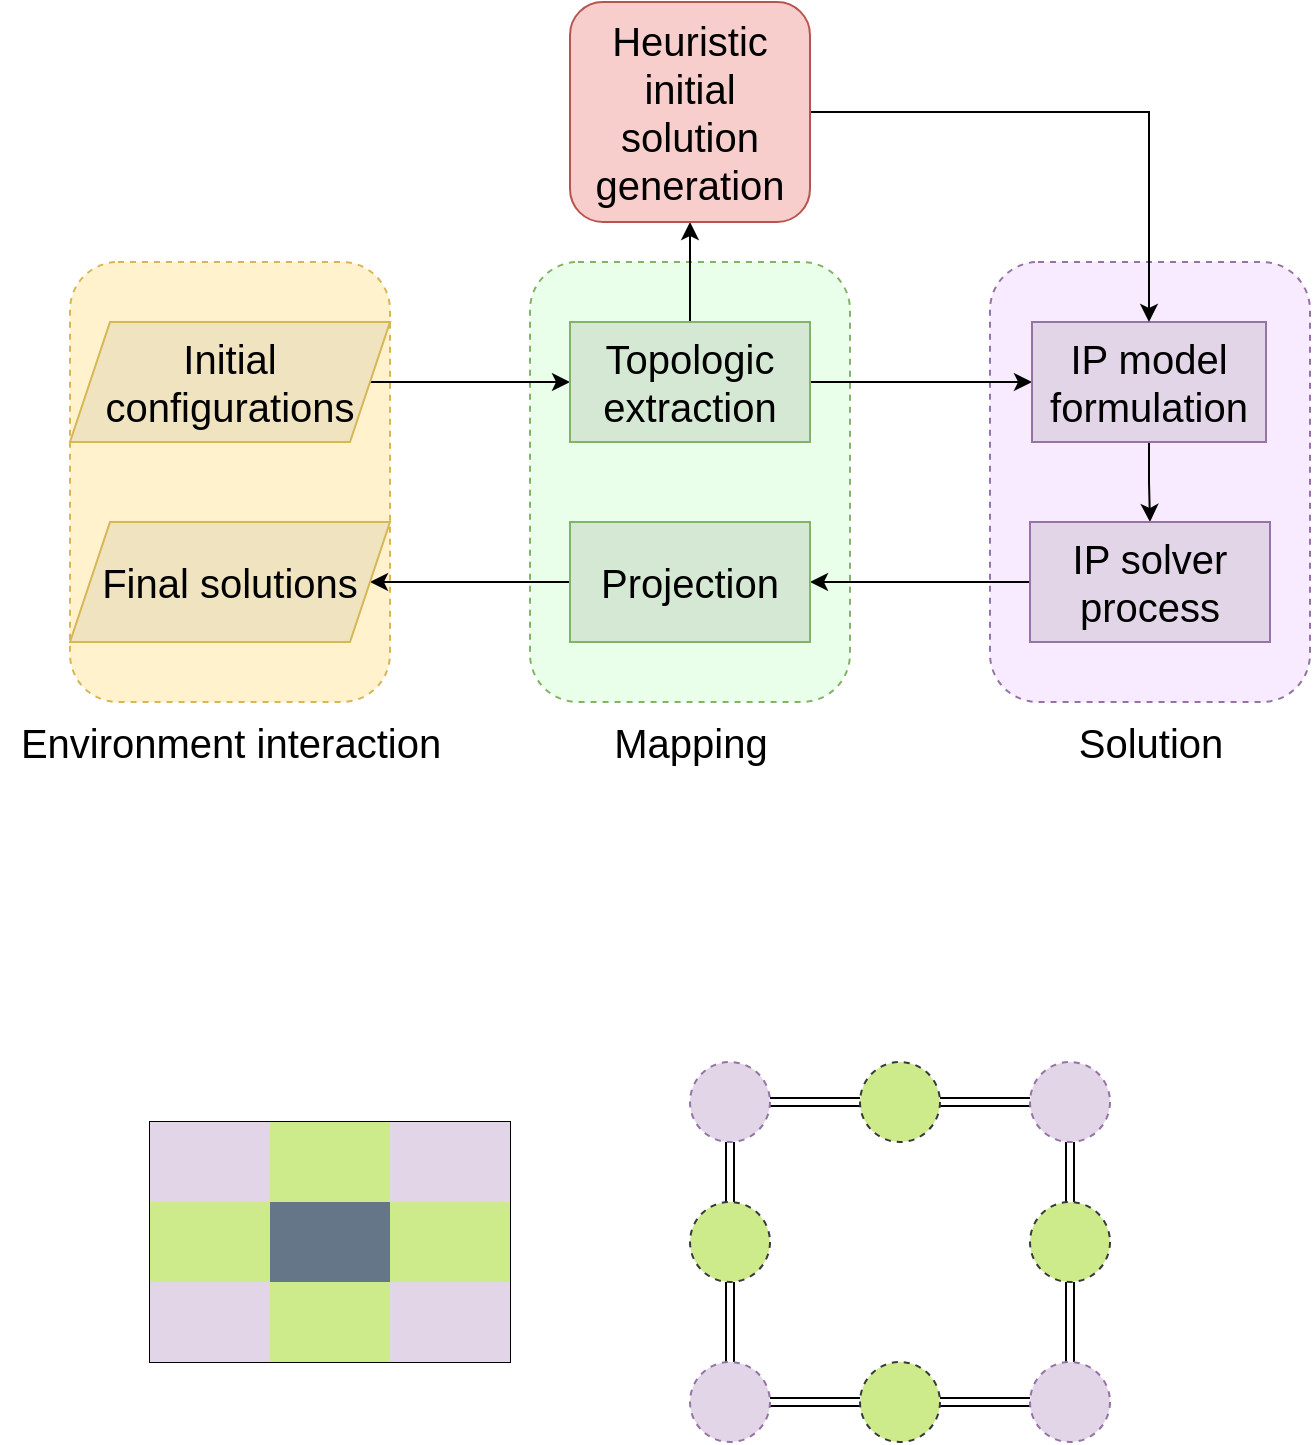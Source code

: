 <mxfile version="14.5.3" type="github">
  <diagram id="I2StB4HqvmvGapNNE5oy" name="Page-1">
    <mxGraphModel dx="1176" dy="695" grid="1" gridSize="10" guides="1" tooltips="1" connect="1" arrows="1" fold="1" page="1" pageScale="1" pageWidth="827" pageHeight="1169" math="0" shadow="0">
      <root>
        <mxCell id="0" />
        <mxCell id="1" parent="0" />
        <mxCell id="PMEJsE3CoTqAWys0NIsd-23" value="" style="rounded=1;whiteSpace=wrap;html=1;strokeColor=#d6b656;fillColor=#FFF2CC;dashed=1;" vertex="1" parent="1">
          <mxGeometry x="120" y="290" width="160" height="220" as="geometry" />
        </mxCell>
        <mxCell id="PMEJsE3CoTqAWys0NIsd-22" value="" style="rounded=1;whiteSpace=wrap;html=1;strokeColor=#9673a6;fillColor=#F8EBFF;dashed=1;" vertex="1" parent="1">
          <mxGeometry x="580" y="290" width="160" height="220" as="geometry" />
        </mxCell>
        <mxCell id="PMEJsE3CoTqAWys0NIsd-20" value="" style="rounded=1;whiteSpace=wrap;html=1;strokeColor=#82b366;fillColor=#EAFFE9;dashed=1;" vertex="1" parent="1">
          <mxGeometry x="350" y="290" width="160" height="220" as="geometry" />
        </mxCell>
        <mxCell id="PMEJsE3CoTqAWys0NIsd-4" style="edgeStyle=orthogonalEdgeStyle;rounded=0;orthogonalLoop=1;jettySize=auto;html=1;exitX=1;exitY=0.5;exitDx=0;exitDy=0;entryX=0;entryY=0.5;entryDx=0;entryDy=0;" edge="1" parent="1" source="PMEJsE3CoTqAWys0NIsd-5" target="PMEJsE3CoTqAWys0NIsd-2">
          <mxGeometry relative="1" as="geometry">
            <mxPoint x="330" y="350" as="sourcePoint" />
          </mxGeometry>
        </mxCell>
        <mxCell id="PMEJsE3CoTqAWys0NIsd-7" value="" style="edgeStyle=orthogonalEdgeStyle;rounded=0;orthogonalLoop=1;jettySize=auto;html=1;" edge="1" parent="1" source="PMEJsE3CoTqAWys0NIsd-2" target="PMEJsE3CoTqAWys0NIsd-6">
          <mxGeometry relative="1" as="geometry" />
        </mxCell>
        <mxCell id="PMEJsE3CoTqAWys0NIsd-10" value="" style="edgeStyle=orthogonalEdgeStyle;rounded=0;orthogonalLoop=1;jettySize=auto;html=1;" edge="1" parent="1" source="PMEJsE3CoTqAWys0NIsd-2">
          <mxGeometry relative="1" as="geometry">
            <mxPoint x="430" y="270" as="targetPoint" />
          </mxGeometry>
        </mxCell>
        <mxCell id="PMEJsE3CoTqAWys0NIsd-2" value="&lt;font style=&quot;font-size: 20px&quot;&gt;Topologic extraction&lt;/font&gt;" style="rounded=0;whiteSpace=wrap;html=1;fillColor=#d5e8d4;strokeColor=#82b366;" vertex="1" parent="1">
          <mxGeometry x="370" y="320" width="120" height="60" as="geometry" />
        </mxCell>
        <mxCell id="PMEJsE3CoTqAWys0NIsd-5" value="&lt;font style=&quot;font-size: 20px&quot;&gt;Initial configurations&lt;/font&gt;" style="shape=parallelogram;perimeter=parallelogramPerimeter;whiteSpace=wrap;html=1;fixedSize=1;strokeColor=#d6b656;fillColor=#F0E3C0;" vertex="1" parent="1">
          <mxGeometry x="120" y="320" width="160" height="60" as="geometry" />
        </mxCell>
        <mxCell id="PMEJsE3CoTqAWys0NIsd-13" value="" style="edgeStyle=orthogonalEdgeStyle;rounded=0;orthogonalLoop=1;jettySize=auto;html=1;" edge="1" parent="1" source="PMEJsE3CoTqAWys0NIsd-6" target="PMEJsE3CoTqAWys0NIsd-12">
          <mxGeometry relative="1" as="geometry" />
        </mxCell>
        <mxCell id="PMEJsE3CoTqAWys0NIsd-6" value="&lt;font style=&quot;font-size: 20px&quot;&gt;IP model formulation&lt;/font&gt;" style="rounded=0;whiteSpace=wrap;html=1;fillColor=#e1d5e7;strokeColor=#9673a6;" vertex="1" parent="1">
          <mxGeometry x="601" y="320" width="117" height="60" as="geometry" />
        </mxCell>
        <mxCell id="PMEJsE3CoTqAWys0NIsd-11" style="edgeStyle=orthogonalEdgeStyle;rounded=0;orthogonalLoop=1;jettySize=auto;html=1;exitX=1;exitY=0.5;exitDx=0;exitDy=0;entryX=0.5;entryY=0;entryDx=0;entryDy=0;" edge="1" parent="1" source="PMEJsE3CoTqAWys0NIsd-19" target="PMEJsE3CoTqAWys0NIsd-6">
          <mxGeometry relative="1" as="geometry">
            <mxPoint x="490" y="240" as="sourcePoint" />
          </mxGeometry>
        </mxCell>
        <mxCell id="PMEJsE3CoTqAWys0NIsd-18" value="" style="edgeStyle=orthogonalEdgeStyle;rounded=0;orthogonalLoop=1;jettySize=auto;html=1;" edge="1" parent="1" source="PMEJsE3CoTqAWys0NIsd-12" target="PMEJsE3CoTqAWys0NIsd-14">
          <mxGeometry relative="1" as="geometry" />
        </mxCell>
        <mxCell id="PMEJsE3CoTqAWys0NIsd-12" value="&lt;font style=&quot;font-size: 20px&quot;&gt;IP solver process&lt;/font&gt;" style="whiteSpace=wrap;html=1;rounded=0;fillColor=#e1d5e7;strokeColor=#9673a6;" vertex="1" parent="1">
          <mxGeometry x="600" y="420" width="120" height="60" as="geometry" />
        </mxCell>
        <mxCell id="PMEJsE3CoTqAWys0NIsd-17" value="" style="edgeStyle=orthogonalEdgeStyle;rounded=0;orthogonalLoop=1;jettySize=auto;html=1;" edge="1" parent="1" source="PMEJsE3CoTqAWys0NIsd-14" target="PMEJsE3CoTqAWys0NIsd-16">
          <mxGeometry relative="1" as="geometry" />
        </mxCell>
        <mxCell id="PMEJsE3CoTqAWys0NIsd-14" value="&lt;font style=&quot;font-size: 20px&quot;&gt;Projection&lt;/font&gt;" style="whiteSpace=wrap;html=1;rounded=0;fillColor=#d5e8d4;strokeColor=#82b366;" vertex="1" parent="1">
          <mxGeometry x="370" y="420" width="120" height="60" as="geometry" />
        </mxCell>
        <mxCell id="PMEJsE3CoTqAWys0NIsd-16" value="&lt;font style=&quot;font-size: 20px&quot;&gt;Final solutions&lt;/font&gt;" style="shape=parallelogram;perimeter=parallelogramPerimeter;whiteSpace=wrap;html=1;fixedSize=1;rounded=0;strokeColor=#d6b656;fillColor=#F0E3C0;" vertex="1" parent="1">
          <mxGeometry x="120" y="420" width="160" height="60" as="geometry" />
        </mxCell>
        <mxCell id="PMEJsE3CoTqAWys0NIsd-19" value="&lt;span&gt;&lt;font style=&quot;font-size: 20px&quot;&gt;Heuristic initial solution generation&lt;/font&gt;&lt;/span&gt;" style="rounded=1;whiteSpace=wrap;html=1;fillColor=#f8cecc;strokeColor=#b85450;" vertex="1" parent="1">
          <mxGeometry x="370" y="160" width="120" height="110" as="geometry" />
        </mxCell>
        <mxCell id="PMEJsE3CoTqAWys0NIsd-24" value="&lt;font style=&quot;font-size: 20px&quot;&gt;Environment interaction&lt;/font&gt;" style="text;html=1;align=center;verticalAlign=middle;resizable=0;points=[];autosize=1;" vertex="1" parent="1">
          <mxGeometry x="85" y="520" width="230" height="20" as="geometry" />
        </mxCell>
        <mxCell id="PMEJsE3CoTqAWys0NIsd-25" value="&lt;font style=&quot;font-size: 20px&quot;&gt;Mapping&lt;/font&gt;" style="text;html=1;align=center;verticalAlign=middle;resizable=0;points=[];autosize=1;" vertex="1" parent="1">
          <mxGeometry x="385" y="520" width="90" height="20" as="geometry" />
        </mxCell>
        <mxCell id="PMEJsE3CoTqAWys0NIsd-26" value="&lt;font style=&quot;font-size: 20px&quot;&gt;Solution&lt;/font&gt;" style="text;html=1;align=center;verticalAlign=middle;resizable=0;points=[];autosize=1;" vertex="1" parent="1">
          <mxGeometry x="615" y="520" width="90" height="20" as="geometry" />
        </mxCell>
        <mxCell id="PMEJsE3CoTqAWys0NIsd-29" value="" style="edgeStyle=orthogonalEdgeStyle;rounded=0;orthogonalLoop=1;jettySize=auto;html=1;shape=link;" edge="1" parent="1" source="PMEJsE3CoTqAWys0NIsd-27" target="PMEJsE3CoTqAWys0NIsd-28">
          <mxGeometry relative="1" as="geometry" />
        </mxCell>
        <mxCell id="PMEJsE3CoTqAWys0NIsd-27" value="" style="ellipse;whiteSpace=wrap;html=1;aspect=fixed;dashed=1;fillColor=#e1d5e7;strokeColor=#9673a6;" vertex="1" parent="1">
          <mxGeometry x="430" y="690" width="40" height="40" as="geometry" />
        </mxCell>
        <mxCell id="PMEJsE3CoTqAWys0NIsd-31" value="" style="edgeStyle=orthogonalEdgeStyle;rounded=0;orthogonalLoop=1;jettySize=auto;html=1;shape=link;" edge="1" parent="1" source="PMEJsE3CoTqAWys0NIsd-28" target="PMEJsE3CoTqAWys0NIsd-30">
          <mxGeometry relative="1" as="geometry" />
        </mxCell>
        <mxCell id="PMEJsE3CoTqAWys0NIsd-28" value="" style="ellipse;whiteSpace=wrap;html=1;aspect=fixed;dashed=1;fillColor=#cdeb8b;strokeColor=#36393d;" vertex="1" parent="1">
          <mxGeometry x="515" y="690" width="40" height="40" as="geometry" />
        </mxCell>
        <mxCell id="PMEJsE3CoTqAWys0NIsd-33" value="" style="edgeStyle=orthogonalEdgeStyle;rounded=0;orthogonalLoop=1;jettySize=auto;html=1;shape=link;" edge="1" parent="1" source="PMEJsE3CoTqAWys0NIsd-30" target="PMEJsE3CoTqAWys0NIsd-32">
          <mxGeometry relative="1" as="geometry" />
        </mxCell>
        <mxCell id="PMEJsE3CoTqAWys0NIsd-30" value="" style="ellipse;whiteSpace=wrap;html=1;aspect=fixed;dashed=1;fillColor=#e1d5e7;strokeColor=#9673a6;" vertex="1" parent="1">
          <mxGeometry x="600" y="690" width="40" height="40" as="geometry" />
        </mxCell>
        <mxCell id="PMEJsE3CoTqAWys0NIsd-35" value="" style="edgeStyle=orthogonalEdgeStyle;rounded=0;orthogonalLoop=1;jettySize=auto;html=1;shape=link;" edge="1" parent="1" source="PMEJsE3CoTqAWys0NIsd-32" target="PMEJsE3CoTqAWys0NIsd-34">
          <mxGeometry relative="1" as="geometry" />
        </mxCell>
        <mxCell id="PMEJsE3CoTqAWys0NIsd-32" value="" style="ellipse;whiteSpace=wrap;html=1;aspect=fixed;dashed=1;fillColor=#cdeb8b;strokeColor=#36393d;" vertex="1" parent="1">
          <mxGeometry x="600" y="760" width="40" height="40" as="geometry" />
        </mxCell>
        <mxCell id="PMEJsE3CoTqAWys0NIsd-37" value="" style="edgeStyle=orthogonalEdgeStyle;rounded=0;orthogonalLoop=1;jettySize=auto;html=1;shape=link;" edge="1" parent="1" source="PMEJsE3CoTqAWys0NIsd-34" target="PMEJsE3CoTqAWys0NIsd-36">
          <mxGeometry relative="1" as="geometry" />
        </mxCell>
        <mxCell id="PMEJsE3CoTqAWys0NIsd-34" value="" style="ellipse;whiteSpace=wrap;html=1;aspect=fixed;dashed=1;fillColor=#e1d5e7;strokeColor=#9673a6;" vertex="1" parent="1">
          <mxGeometry x="600" y="840" width="40" height="40" as="geometry" />
        </mxCell>
        <mxCell id="PMEJsE3CoTqAWys0NIsd-39" value="" style="edgeStyle=orthogonalEdgeStyle;rounded=0;orthogonalLoop=1;jettySize=auto;html=1;shape=link;" edge="1" parent="1" source="PMEJsE3CoTqAWys0NIsd-36" target="PMEJsE3CoTqAWys0NIsd-38">
          <mxGeometry relative="1" as="geometry" />
        </mxCell>
        <mxCell id="PMEJsE3CoTqAWys0NIsd-36" value="" style="ellipse;whiteSpace=wrap;html=1;aspect=fixed;dashed=1;fillColor=#cdeb8b;strokeColor=#36393d;" vertex="1" parent="1">
          <mxGeometry x="515" y="840" width="40" height="40" as="geometry" />
        </mxCell>
        <mxCell id="PMEJsE3CoTqAWys0NIsd-40" value="" style="edgeStyle=orthogonalEdgeStyle;rounded=0;orthogonalLoop=1;jettySize=auto;html=1;shape=link;" edge="1" parent="1" source="PMEJsE3CoTqAWys0NIsd-38">
          <mxGeometry relative="1" as="geometry">
            <mxPoint x="450" y="800" as="targetPoint" />
          </mxGeometry>
        </mxCell>
        <mxCell id="PMEJsE3CoTqAWys0NIsd-38" value="" style="ellipse;whiteSpace=wrap;html=1;aspect=fixed;dashed=1;fillColor=#e1d5e7;strokeColor=#9673a6;" vertex="1" parent="1">
          <mxGeometry x="430" y="840" width="40" height="40" as="geometry" />
        </mxCell>
        <mxCell id="PMEJsE3CoTqAWys0NIsd-42" value="" style="edgeStyle=orthogonalEdgeStyle;rounded=0;orthogonalLoop=1;jettySize=auto;html=1;shape=link;" edge="1" parent="1" source="PMEJsE3CoTqAWys0NIsd-41" target="PMEJsE3CoTqAWys0NIsd-27">
          <mxGeometry relative="1" as="geometry" />
        </mxCell>
        <mxCell id="PMEJsE3CoTqAWys0NIsd-41" value="" style="ellipse;whiteSpace=wrap;html=1;aspect=fixed;dashed=1;fillColor=#cdeb8b;strokeColor=#36393d;" vertex="1" parent="1">
          <mxGeometry x="430" y="760" width="40" height="40" as="geometry" />
        </mxCell>
        <mxCell id="PMEJsE3CoTqAWys0NIsd-43" value="" style="shape=table;html=1;whiteSpace=wrap;startSize=0;container=1;collapsible=0;childLayout=tableLayout;" vertex="1" parent="1">
          <mxGeometry x="160" y="720" width="180" height="120" as="geometry" />
        </mxCell>
        <mxCell id="PMEJsE3CoTqAWys0NIsd-44" value="" style="shape=partialRectangle;html=1;whiteSpace=wrap;collapsible=0;dropTarget=0;pointerEvents=0;fillColor=none;top=0;left=0;bottom=0;right=0;points=[[0,0.5],[1,0.5]];portConstraint=eastwest;" vertex="1" parent="PMEJsE3CoTqAWys0NIsd-43">
          <mxGeometry width="180" height="40" as="geometry" />
        </mxCell>
        <mxCell id="PMEJsE3CoTqAWys0NIsd-45" value="" style="shape=partialRectangle;html=1;whiteSpace=wrap;connectable=0;overflow=hidden;fillColor=#e1d5e7;top=0;left=0;bottom=0;right=0;strokeColor=#9673a6;" vertex="1" parent="PMEJsE3CoTqAWys0NIsd-44">
          <mxGeometry width="60" height="40" as="geometry" />
        </mxCell>
        <mxCell id="PMEJsE3CoTqAWys0NIsd-46" value="" style="shape=partialRectangle;html=1;whiteSpace=wrap;connectable=0;overflow=hidden;fillColor=#cdeb8b;top=0;left=0;bottom=0;right=0;strokeColor=#36393d;" vertex="1" parent="PMEJsE3CoTqAWys0NIsd-44">
          <mxGeometry x="60" width="60" height="40" as="geometry" />
        </mxCell>
        <mxCell id="PMEJsE3CoTqAWys0NIsd-47" value="" style="shape=partialRectangle;html=1;whiteSpace=wrap;connectable=0;overflow=hidden;fillColor=#e1d5e7;top=0;left=0;bottom=0;right=0;strokeColor=#9673a6;" vertex="1" parent="PMEJsE3CoTqAWys0NIsd-44">
          <mxGeometry x="120" width="60" height="40" as="geometry" />
        </mxCell>
        <mxCell id="PMEJsE3CoTqAWys0NIsd-48" value="" style="shape=partialRectangle;html=1;whiteSpace=wrap;collapsible=0;dropTarget=0;pointerEvents=0;fillColor=none;top=0;left=0;bottom=0;right=0;points=[[0,0.5],[1,0.5]];portConstraint=eastwest;" vertex="1" parent="PMEJsE3CoTqAWys0NIsd-43">
          <mxGeometry y="40" width="180" height="40" as="geometry" />
        </mxCell>
        <mxCell id="PMEJsE3CoTqAWys0NIsd-49" value="" style="shape=partialRectangle;html=1;whiteSpace=wrap;connectable=0;overflow=hidden;fillColor=#cdeb8b;top=0;left=0;bottom=0;right=0;strokeColor=#36393d;" vertex="1" parent="PMEJsE3CoTqAWys0NIsd-48">
          <mxGeometry width="60" height="40" as="geometry" />
        </mxCell>
        <mxCell id="PMEJsE3CoTqAWys0NIsd-50" value="" style="shape=partialRectangle;html=1;whiteSpace=wrap;connectable=0;overflow=hidden;fillColor=#647687;top=0;left=0;bottom=0;right=0;strokeColor=#314354;fontColor=#ffffff;" vertex="1" parent="PMEJsE3CoTqAWys0NIsd-48">
          <mxGeometry x="60" width="60" height="40" as="geometry" />
        </mxCell>
        <mxCell id="PMEJsE3CoTqAWys0NIsd-51" value="" style="shape=partialRectangle;html=1;whiteSpace=wrap;connectable=0;overflow=hidden;fillColor=#cdeb8b;top=0;left=0;bottom=0;right=0;strokeColor=#36393d;" vertex="1" parent="PMEJsE3CoTqAWys0NIsd-48">
          <mxGeometry x="120" width="60" height="40" as="geometry" />
        </mxCell>
        <mxCell id="PMEJsE3CoTqAWys0NIsd-52" value="" style="shape=partialRectangle;html=1;whiteSpace=wrap;collapsible=0;dropTarget=0;pointerEvents=0;fillColor=none;top=0;left=0;bottom=0;right=0;points=[[0,0.5],[1,0.5]];portConstraint=eastwest;" vertex="1" parent="PMEJsE3CoTqAWys0NIsd-43">
          <mxGeometry y="80" width="180" height="40" as="geometry" />
        </mxCell>
        <mxCell id="PMEJsE3CoTqAWys0NIsd-53" value="" style="shape=partialRectangle;html=1;whiteSpace=wrap;connectable=0;overflow=hidden;fillColor=#e1d5e7;top=0;left=0;bottom=0;right=0;strokeColor=#9673a6;" vertex="1" parent="PMEJsE3CoTqAWys0NIsd-52">
          <mxGeometry width="60" height="40" as="geometry" />
        </mxCell>
        <mxCell id="PMEJsE3CoTqAWys0NIsd-54" value="" style="shape=partialRectangle;html=1;whiteSpace=wrap;connectable=0;overflow=hidden;fillColor=#cdeb8b;top=0;left=0;bottom=0;right=0;strokeColor=#36393d;" vertex="1" parent="PMEJsE3CoTqAWys0NIsd-52">
          <mxGeometry x="60" width="60" height="40" as="geometry" />
        </mxCell>
        <mxCell id="PMEJsE3CoTqAWys0NIsd-55" value="" style="shape=partialRectangle;html=1;whiteSpace=wrap;connectable=0;overflow=hidden;fillColor=#e1d5e7;top=0;left=0;bottom=0;right=0;strokeColor=#9673a6;" vertex="1" parent="PMEJsE3CoTqAWys0NIsd-52">
          <mxGeometry x="120" width="60" height="40" as="geometry" />
        </mxCell>
      </root>
    </mxGraphModel>
  </diagram>
</mxfile>

